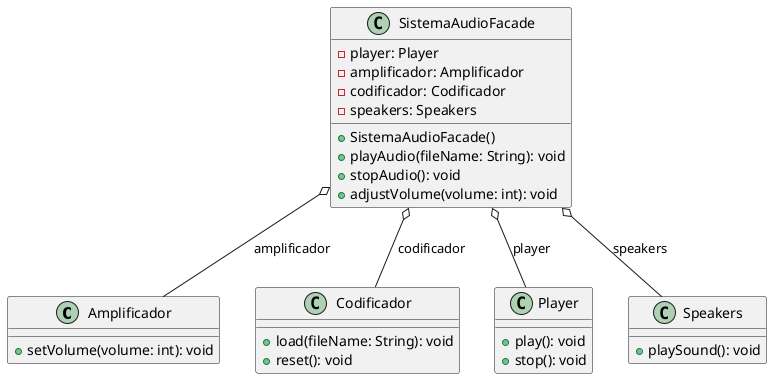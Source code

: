 @startuml

class Amplificador {
  + setVolume(volume: int): void
}

class Codificador {
  + load(fileName: String): void
  + reset(): void
}

class Player {
  + play(): void
  + stop(): void
}

class Speakers {
  + playSound(): void
}

class SistemaAudioFacade {
  - player: Player
  - amplificador: Amplificador
  - codificador: Codificador
  - speakers: Speakers
  + SistemaAudioFacade()
  + playAudio(fileName: String): void
  + stopAudio(): void
  + adjustVolume(volume: int): void
}

SistemaAudioFacade o-- Player : player
SistemaAudioFacade o-- Amplificador : amplificador
SistemaAudioFacade o-- Codificador : codificador
SistemaAudioFacade o-- Speakers : speakers

@enduml
